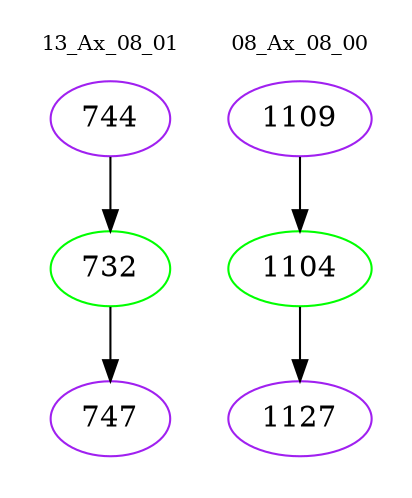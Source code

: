 digraph{
subgraph cluster_0 {
color = white
label = "13_Ax_08_01";
fontsize=10;
T0_744 [label="744", color="purple"]
T0_744 -> T0_732 [color="black"]
T0_732 [label="732", color="green"]
T0_732 -> T0_747 [color="black"]
T0_747 [label="747", color="purple"]
}
subgraph cluster_1 {
color = white
label = "08_Ax_08_00";
fontsize=10;
T1_1109 [label="1109", color="purple"]
T1_1109 -> T1_1104 [color="black"]
T1_1104 [label="1104", color="green"]
T1_1104 -> T1_1127 [color="black"]
T1_1127 [label="1127", color="purple"]
}
}

